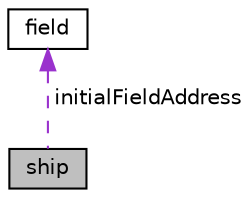digraph "ship"
{
 // LATEX_PDF_SIZE
  edge [fontname="Helvetica",fontsize="10",labelfontname="Helvetica",labelfontsize="10"];
  node [fontname="Helvetica",fontsize="10",shape=record];
  Node1 [label="ship",height=0.2,width=0.4,color="black", fillcolor="grey75", style="filled", fontcolor="black",tooltip=" "];
  Node2 -> Node1 [dir="back",color="darkorchid3",fontsize="10",style="dashed",label=" initialFieldAddress" ,fontname="Helvetica"];
  Node2 [label="field",height=0.2,width=0.4,color="black", fillcolor="white", style="filled",URL="$classfield.html",tooltip=" "];
}
